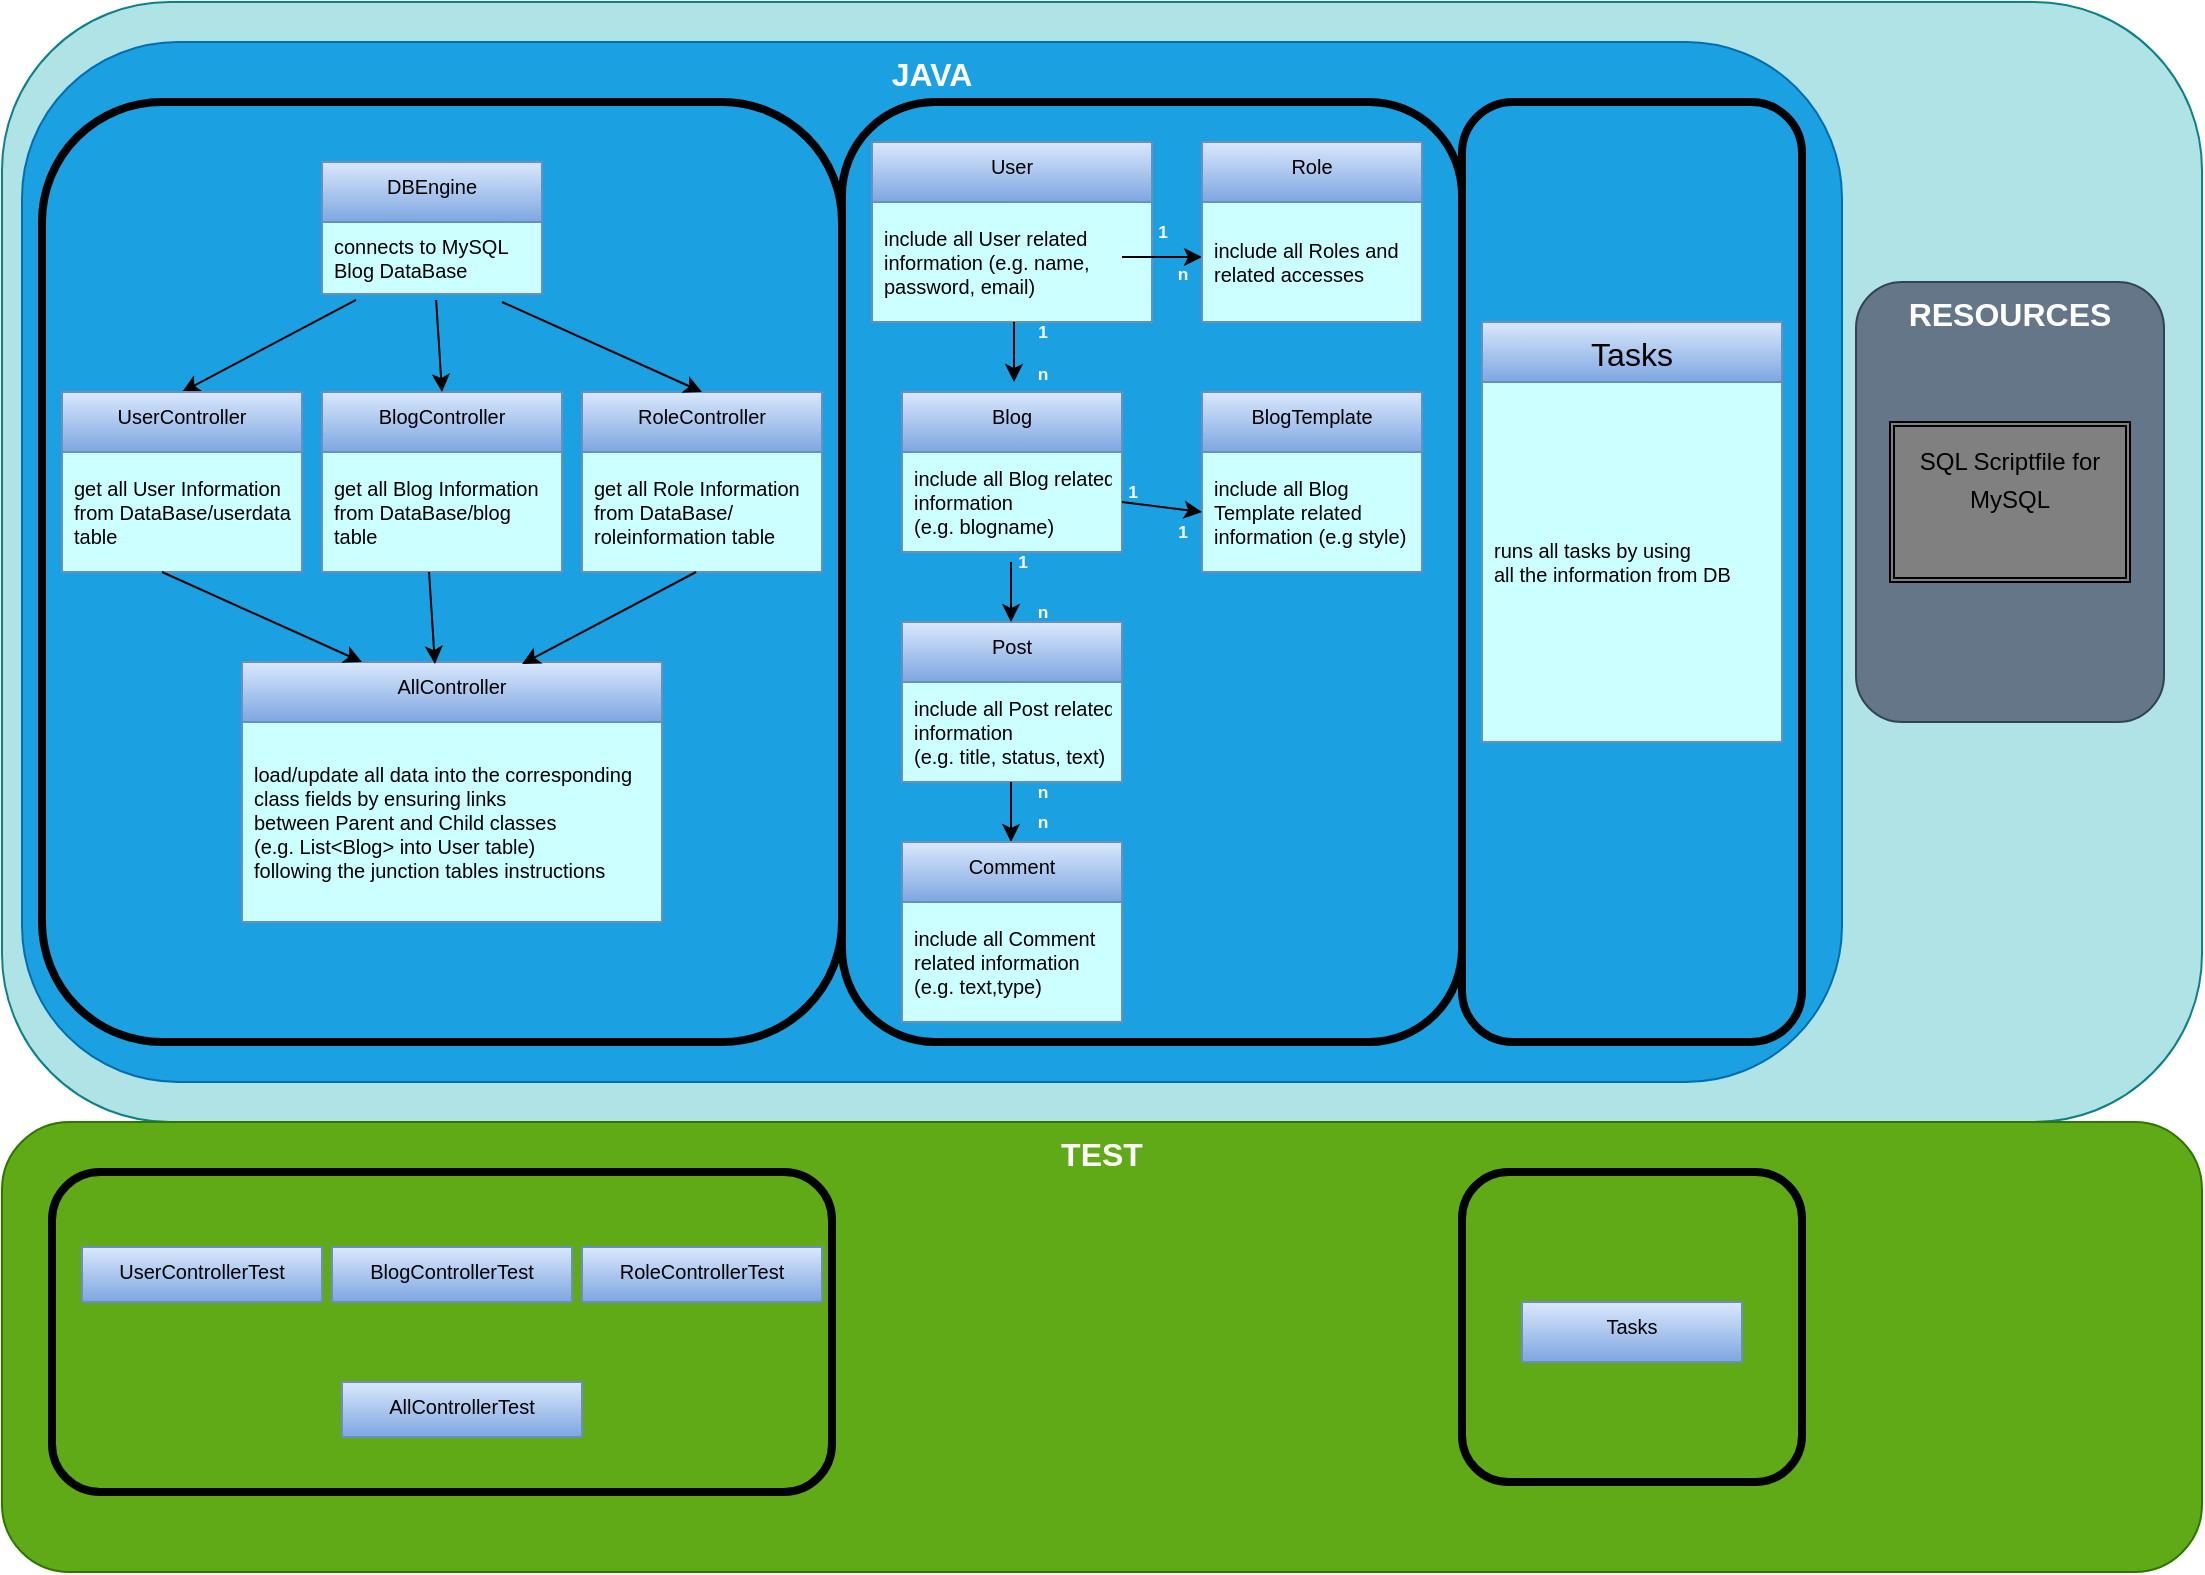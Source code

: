 <mxfile version="15.4.3" type="device"><diagram id="lm6iNeCW5BcKqnpfgQoN" name="Page-1"><mxGraphModel dx="1422" dy="762" grid="1" gridSize="10" guides="1" tooltips="1" connect="1" arrows="1" fold="1" page="1" pageScale="1" pageWidth="827" pageHeight="1169" math="0" shadow="0"><root><mxCell id="0"/><mxCell id="1" parent="0"/><mxCell id="uS-ytEYe3INHneikUx50-2" value="" style="rounded=1;whiteSpace=wrap;html=1;fillColor=#b0e3e6;strokeColor=#0e8088;" vertex="1" parent="1"><mxGeometry x="20" y="20" width="1100" height="560" as="geometry"/></mxCell><mxCell id="uS-ytEYe3INHneikUx50-3" value="&lt;font size=&quot;1&quot;&gt;&lt;b style=&quot;font-size: 16px&quot;&gt;TEST&lt;/b&gt;&lt;/font&gt;" style="rounded=1;whiteSpace=wrap;html=1;fillColor=#60a917;strokeColor=#2D7600;fontColor=#ffffff;align=center;verticalAlign=top;" vertex="1" parent="1"><mxGeometry x="20" y="580" width="1100" height="225" as="geometry"/></mxCell><mxCell id="uS-ytEYe3INHneikUx50-4" value="&lt;font size=&quot;1&quot;&gt;&lt;b style=&quot;font-size: 16px&quot;&gt;JAVA&lt;/b&gt;&lt;/font&gt;" style="rounded=1;whiteSpace=wrap;html=1;fillColor=#1ba1e2;strokeColor=#006EAF;fontColor=#ffffff;align=center;verticalAlign=top;" vertex="1" parent="1"><mxGeometry x="30" y="40" width="910" height="520" as="geometry"/></mxCell><mxCell id="uS-ytEYe3INHneikUx50-5" value="&lt;font style=&quot;font-size: 16px&quot;&gt;RESOURCES&lt;/font&gt;" style="rounded=1;whiteSpace=wrap;html=1;fillColor=#647687;strokeColor=#314354;fontColor=#ffffff;fontStyle=1;align=center;verticalAlign=top;" vertex="1" parent="1"><mxGeometry x="947" y="160" width="154" height="220" as="geometry"/></mxCell><mxCell id="uS-ytEYe3INHneikUx50-6" value="&lt;font style=&quot;font-size: 12px&quot;&gt;SQL Scriptfile for MySQL&lt;/font&gt;" style="shape=ext;double=1;rounded=0;whiteSpace=wrap;html=1;fontSize=16;gradientColor=none;align=center;verticalAlign=top;fillColor=#808080;" vertex="1" parent="1"><mxGeometry x="964" y="230" width="120" height="80" as="geometry"/></mxCell><mxCell id="uS-ytEYe3INHneikUx50-22" value="DBEngine" style="swimlane;fontStyle=0;childLayout=stackLayout;horizontal=1;startSize=30;horizontalStack=0;resizeParent=1;resizeParentMax=0;resizeLast=0;collapsible=1;marginBottom=0;fontSize=10;align=center;verticalAlign=top;fillColor=#dae8fc;strokeColor=#6c8ebf;gradientColor=#7ea6e0;fontColor=#000000;swimlaneFillColor=#CCFFFF;" vertex="1" parent="1"><mxGeometry x="180" y="100" width="110" height="66" as="geometry"/></mxCell><mxCell id="uS-ytEYe3INHneikUx50-23" value="connects to MySQL &#10;Blog DataBase" style="text;strokeColor=none;fillColor=none;align=left;verticalAlign=middle;spacingLeft=4;spacingRight=4;overflow=hidden;points=[[0,0.5],[1,0.5]];portConstraint=eastwest;rotatable=0;fontSize=10;fontColor=#000000;" vertex="1" parent="uS-ytEYe3INHneikUx50-22"><mxGeometry y="30" width="110" height="36" as="geometry"/></mxCell><mxCell id="uS-ytEYe3INHneikUx50-55" style="rounded=0;orthogonalLoop=1;jettySize=auto;html=1;fontSize=13;fontColor=#000000;exitX=0.155;exitY=1.083;exitDx=0;exitDy=0;entryX=0.5;entryY=0;entryDx=0;entryDy=0;exitPerimeter=0;" edge="1" parent="1" source="uS-ytEYe3INHneikUx50-23" target="uS-ytEYe3INHneikUx50-26"><mxGeometry relative="1" as="geometry"/></mxCell><mxCell id="uS-ytEYe3INHneikUx50-26" value="UserController" style="swimlane;fontStyle=0;childLayout=stackLayout;horizontal=1;startSize=30;horizontalStack=0;resizeParent=1;resizeParentMax=0;resizeLast=0;collapsible=1;marginBottom=0;fontSize=10;gradientColor=#7ea6e0;align=center;verticalAlign=top;fontColor=#000000;strokeColor=#6c8ebf;fillColor=#dae8fc;swimlaneFillColor=#CCFFFF;" vertex="1" parent="1"><mxGeometry x="50" y="215" width="120" height="90" as="geometry"/></mxCell><mxCell id="uS-ytEYe3INHneikUx50-38" value="get all User Information&#10;from DataBase/userdata&#10;table" style="text;strokeColor=none;fillColor=none;align=left;verticalAlign=middle;spacingLeft=4;spacingRight=4;overflow=hidden;points=[[0,0.5],[1,0.5]];portConstraint=eastwest;rotatable=0;fontSize=10;fontColor=#000000;" vertex="1" parent="uS-ytEYe3INHneikUx50-26"><mxGeometry y="30" width="120" height="60" as="geometry"/></mxCell><mxCell id="uS-ytEYe3INHneikUx50-28" value="BlogController" style="swimlane;fontStyle=0;childLayout=stackLayout;horizontal=1;startSize=30;horizontalStack=0;resizeParent=1;resizeParentMax=0;resizeLast=0;collapsible=1;marginBottom=0;fontSize=10;gradientColor=#7ea6e0;align=center;verticalAlign=top;fontColor=#000000;strokeColor=#6c8ebf;fillColor=#dae8fc;swimlaneFillColor=#CCFFFF;" vertex="1" parent="1"><mxGeometry x="180" y="215" width="120" height="90" as="geometry"/></mxCell><mxCell id="uS-ytEYe3INHneikUx50-39" value="get all Blog Information&#10;from DataBase/blog&#10;table" style="text;strokeColor=none;fillColor=none;align=left;verticalAlign=middle;spacingLeft=4;spacingRight=4;overflow=hidden;points=[[0,0.5],[1,0.5]];portConstraint=eastwest;rotatable=0;fontSize=10;fontColor=#000000;" vertex="1" parent="uS-ytEYe3INHneikUx50-28"><mxGeometry y="30" width="120" height="60" as="geometry"/></mxCell><mxCell id="uS-ytEYe3INHneikUx50-29" value="RoleController" style="swimlane;fontStyle=0;childLayout=stackLayout;horizontal=1;startSize=30;horizontalStack=0;resizeParent=1;resizeParentMax=0;resizeLast=0;collapsible=1;marginBottom=0;fontSize=10;gradientColor=#7ea6e0;align=center;verticalAlign=top;fontColor=#000000;strokeColor=#6c8ebf;fillColor=#dae8fc;swimlaneFillColor=#CCFFFF;" vertex="1" parent="1"><mxGeometry x="310" y="215" width="120" height="90" as="geometry"/></mxCell><mxCell id="uS-ytEYe3INHneikUx50-40" value="get all Role Information&#10;from DataBase/ &#10;roleinformation table" style="text;strokeColor=none;fillColor=none;align=left;verticalAlign=middle;spacingLeft=4;spacingRight=4;overflow=hidden;points=[[0,0.5],[1,0.5]];portConstraint=eastwest;rotatable=0;fontSize=10;fontColor=#000000;" vertex="1" parent="uS-ytEYe3INHneikUx50-29"><mxGeometry y="30" width="120" height="60" as="geometry"/></mxCell><mxCell id="uS-ytEYe3INHneikUx50-30" value="AllController" style="swimlane;fontStyle=0;childLayout=stackLayout;horizontal=1;startSize=30;horizontalStack=0;resizeParent=1;resizeParentMax=0;resizeLast=0;collapsible=1;marginBottom=0;fontSize=10;gradientColor=#7ea6e0;align=center;verticalAlign=top;fontColor=#000000;strokeColor=#6c8ebf;fillColor=#dae8fc;swimlaneFillColor=#CCFFFF;" vertex="1" parent="1"><mxGeometry x="140" y="350" width="210" height="130" as="geometry"/></mxCell><mxCell id="uS-ytEYe3INHneikUx50-41" value="load/update all data into the corresponding&#10;class fields by ensuring links&#10;between Parent and Child classes&#10;(e.g. List&lt;Blog&gt; into User table)&#10;following the junction tables instructions" style="text;strokeColor=none;fillColor=none;align=left;verticalAlign=middle;spacingLeft=4;spacingRight=4;overflow=hidden;points=[[0,0.5],[1,0.5]];portConstraint=eastwest;rotatable=0;fontSize=10;fontColor=#000000;" vertex="1" parent="uS-ytEYe3INHneikUx50-30"><mxGeometry y="30" width="210" height="100" as="geometry"/></mxCell><mxCell id="uS-ytEYe3INHneikUx50-31" value="User" style="swimlane;fontStyle=0;childLayout=stackLayout;horizontal=1;startSize=30;horizontalStack=0;resizeParent=1;resizeParentMax=0;resizeLast=0;collapsible=1;marginBottom=0;fontSize=10;gradientColor=#7ea6e0;align=center;verticalAlign=top;fontColor=#000000;strokeColor=#6c8ebf;fillColor=#dae8fc;swimlaneFillColor=#CCFFFF;" vertex="1" parent="1"><mxGeometry x="455" y="90" width="140" height="90" as="geometry"/></mxCell><mxCell id="uS-ytEYe3INHneikUx50-68" style="rounded=0;orthogonalLoop=1;jettySize=auto;html=1;fontSize=13;fontColor=#000000;exitX=1;exitY=0.5;exitDx=0;exitDy=0;entryX=0;entryY=0.5;entryDx=0;entryDy=0;" edge="1" parent="uS-ytEYe3INHneikUx50-31"><mxGeometry relative="1" as="geometry"><mxPoint x="125" y="57.5" as="sourcePoint"/><mxPoint x="165" y="57.5" as="targetPoint"/></mxGeometry></mxCell><mxCell id="uS-ytEYe3INHneikUx50-42" value="include all User related &#10;information (e.g. name, &#10;password, email)" style="text;strokeColor=none;fillColor=none;align=left;verticalAlign=middle;spacingLeft=4;spacingRight=4;overflow=hidden;points=[[0,0.5],[1,0.5]];portConstraint=eastwest;rotatable=0;fontSize=10;fontColor=#000000;" vertex="1" parent="uS-ytEYe3INHneikUx50-31"><mxGeometry y="30" width="140" height="60" as="geometry"/></mxCell><mxCell id="uS-ytEYe3INHneikUx50-32" value="Role" style="swimlane;fontStyle=0;childLayout=stackLayout;horizontal=1;startSize=30;horizontalStack=0;resizeParent=1;resizeParentMax=0;resizeLast=0;collapsible=1;marginBottom=0;fontSize=10;gradientColor=#7ea6e0;align=center;verticalAlign=top;fontColor=#000000;strokeColor=#6c8ebf;fillColor=#dae8fc;swimlaneFillColor=#CCFFFF;" vertex="1" parent="1"><mxGeometry x="620" y="90" width="110" height="90" as="geometry"/></mxCell><mxCell id="uS-ytEYe3INHneikUx50-43" value="include all Roles and &#10;related accesses" style="text;strokeColor=none;fillColor=none;align=left;verticalAlign=middle;spacingLeft=4;spacingRight=4;overflow=hidden;points=[[0,0.5],[1,0.5]];portConstraint=eastwest;rotatable=0;fontSize=10;fontColor=#000000;" vertex="1" parent="uS-ytEYe3INHneikUx50-32"><mxGeometry y="30" width="110" height="60" as="geometry"/></mxCell><mxCell id="uS-ytEYe3INHneikUx50-33" value="Blog" style="swimlane;fontStyle=0;childLayout=stackLayout;horizontal=1;startSize=30;horizontalStack=0;resizeParent=1;resizeParentMax=0;resizeLast=0;collapsible=1;marginBottom=0;fontSize=10;gradientColor=#7ea6e0;align=center;verticalAlign=top;fontColor=#000000;strokeColor=#6c8ebf;fillColor=#dae8fc;swimlaneFillColor=#CCFFFF;" vertex="1" parent="1"><mxGeometry x="470" y="215" width="110" height="80" as="geometry"/></mxCell><mxCell id="uS-ytEYe3INHneikUx50-44" value="include all Blog related &#10;information &#10;(e.g. blogname)" style="text;strokeColor=none;fillColor=none;align=left;verticalAlign=middle;spacingLeft=4;spacingRight=4;overflow=hidden;points=[[0,0.5],[1,0.5]];portConstraint=eastwest;rotatable=0;fontSize=10;fontColor=#000000;" vertex="1" parent="uS-ytEYe3INHneikUx50-33"><mxGeometry y="30" width="110" height="50" as="geometry"/></mxCell><mxCell id="uS-ytEYe3INHneikUx50-34" value="Post" style="swimlane;fontStyle=0;childLayout=stackLayout;horizontal=1;startSize=30;horizontalStack=0;resizeParent=1;resizeParentMax=0;resizeLast=0;collapsible=1;marginBottom=0;fontSize=10;gradientColor=#7ea6e0;align=center;verticalAlign=top;fontColor=#000000;strokeColor=#6c8ebf;fillColor=#dae8fc;swimlaneFillColor=#CCFFFF;" vertex="1" parent="1"><mxGeometry x="470" y="330" width="110" height="80" as="geometry"/></mxCell><mxCell id="uS-ytEYe3INHneikUx50-47" value="include all Post related &#10;information &#10;(e.g. title, status, text)" style="text;strokeColor=none;fillColor=none;align=left;verticalAlign=middle;spacingLeft=4;spacingRight=4;overflow=hidden;points=[[0,0.5],[1,0.5]];portConstraint=eastwest;rotatable=0;fontSize=10;fontColor=#000000;" vertex="1" parent="uS-ytEYe3INHneikUx50-34"><mxGeometry y="30" width="110" height="50" as="geometry"/></mxCell><mxCell id="uS-ytEYe3INHneikUx50-65" style="rounded=0;orthogonalLoop=1;jettySize=auto;html=1;fontSize=13;fontColor=#000000;" edge="1" parent="uS-ytEYe3INHneikUx50-34"><mxGeometry relative="1" as="geometry"><mxPoint x="54.5" y="80" as="sourcePoint"/><mxPoint x="54.5" y="110" as="targetPoint"/></mxGeometry></mxCell><mxCell id="uS-ytEYe3INHneikUx50-35" value="Comment" style="swimlane;fontStyle=0;childLayout=stackLayout;horizontal=1;startSize=30;horizontalStack=0;resizeParent=1;resizeParentMax=0;resizeLast=0;collapsible=1;marginBottom=0;fontSize=10;gradientColor=#7ea6e0;align=center;verticalAlign=top;fontColor=#000000;strokeColor=#6c8ebf;fillColor=#dae8fc;swimlaneFillColor=#CCFFFF;" vertex="1" parent="1"><mxGeometry x="470" y="440" width="110" height="90" as="geometry"/></mxCell><mxCell id="uS-ytEYe3INHneikUx50-48" value="include all Comment &#10;related information &#10;(e.g. text,type)" style="text;strokeColor=none;fillColor=none;align=left;verticalAlign=middle;spacingLeft=4;spacingRight=4;overflow=hidden;points=[[0,0.5],[1,0.5]];portConstraint=eastwest;rotatable=0;fontSize=10;fontColor=#000000;" vertex="1" parent="uS-ytEYe3INHneikUx50-35"><mxGeometry y="30" width="110" height="60" as="geometry"/></mxCell><mxCell id="uS-ytEYe3INHneikUx50-36" value="Tasks" style="swimlane;fontStyle=0;childLayout=stackLayout;horizontal=1;startSize=30;horizontalStack=0;resizeParent=1;resizeParentMax=0;resizeLast=0;collapsible=1;marginBottom=0;fontSize=16;gradientColor=#7ea6e0;align=center;verticalAlign=top;fontColor=#000000;strokeColor=#6c8ebf;fillColor=#dae8fc;swimlaneFillColor=#CCFFFF;" vertex="1" parent="1"><mxGeometry x="760" y="180" width="150" height="210" as="geometry"/></mxCell><mxCell id="uS-ytEYe3INHneikUx50-49" value="runs all tasks by using&#10;all the information from DB" style="text;strokeColor=none;fillColor=none;align=left;verticalAlign=middle;spacingLeft=4;spacingRight=4;overflow=hidden;points=[[0,0.5],[1,0.5]];portConstraint=eastwest;rotatable=0;fontSize=10;fontColor=#000000;" vertex="1" parent="uS-ytEYe3INHneikUx50-36"><mxGeometry y="30" width="150" height="180" as="geometry"/></mxCell><mxCell id="uS-ytEYe3INHneikUx50-37" value="Tasks" style="swimlane;fontStyle=0;childLayout=stackLayout;horizontal=1;startSize=30;horizontalStack=0;resizeParent=1;resizeParentMax=0;resizeLast=0;collapsible=1;marginBottom=0;fontSize=10;gradientColor=#7ea6e0;align=center;verticalAlign=top;fontColor=#000000;strokeColor=#6c8ebf;fillColor=#dae8fc;swimlaneFillColor=#CCFFFF;" vertex="1" parent="1"><mxGeometry x="780" y="670" width="110" height="30" as="geometry"/></mxCell><mxCell id="uS-ytEYe3INHneikUx50-45" value="BlogTemplate" style="swimlane;fontStyle=0;childLayout=stackLayout;horizontal=1;startSize=30;horizontalStack=0;resizeParent=1;resizeParentMax=0;resizeLast=0;collapsible=1;marginBottom=0;fontSize=10;gradientColor=#7ea6e0;align=center;verticalAlign=top;fontColor=#000000;strokeColor=#6c8ebf;fillColor=#dae8fc;swimlaneFillColor=#CCFFFF;" vertex="1" parent="1"><mxGeometry x="620" y="215" width="110" height="90" as="geometry"/></mxCell><mxCell id="uS-ytEYe3INHneikUx50-46" value="include all Blog &#10;Template related &#10;information (e.g style)" style="text;strokeColor=none;fillColor=none;align=left;verticalAlign=middle;spacingLeft=4;spacingRight=4;overflow=hidden;points=[[0,0.5],[1,0.5]];portConstraint=eastwest;rotatable=0;fontSize=10;fontColor=#000000;" vertex="1" parent="uS-ytEYe3INHneikUx50-45"><mxGeometry y="30" width="110" height="60" as="geometry"/></mxCell><mxCell id="uS-ytEYe3INHneikUx50-56" style="rounded=0;orthogonalLoop=1;jettySize=auto;html=1;fontSize=13;fontColor=#000000;exitX=0.155;exitY=1.083;exitDx=0;exitDy=0;entryX=0.5;entryY=0;entryDx=0;entryDy=0;exitPerimeter=0;" edge="1" parent="1" target="uS-ytEYe3INHneikUx50-28"><mxGeometry relative="1" as="geometry"><mxPoint x="237.05" y="168.988" as="sourcePoint"/><mxPoint x="150" y="215" as="targetPoint"/></mxGeometry></mxCell><mxCell id="uS-ytEYe3INHneikUx50-57" style="rounded=0;orthogonalLoop=1;jettySize=auto;html=1;fontSize=13;fontColor=#000000;entryX=0.5;entryY=0;entryDx=0;entryDy=0;" edge="1" parent="1" target="uS-ytEYe3INHneikUx50-29"><mxGeometry relative="1" as="geometry"><mxPoint x="270" y="170" as="sourcePoint"/><mxPoint x="250" y="225" as="targetPoint"/><Array as="points"/></mxGeometry></mxCell><mxCell id="uS-ytEYe3INHneikUx50-58" style="rounded=0;orthogonalLoop=1;jettySize=auto;html=1;fontSize=13;fontColor=#000000;exitX=0.155;exitY=1.083;exitDx=0;exitDy=0;entryX=0.5;entryY=0;entryDx=0;entryDy=0;exitPerimeter=0;" edge="1" parent="1"><mxGeometry relative="1" as="geometry"><mxPoint x="367.05" y="304.998" as="sourcePoint"/><mxPoint x="280" y="351.01" as="targetPoint"/><Array as="points"/></mxGeometry></mxCell><mxCell id="uS-ytEYe3INHneikUx50-59" style="rounded=0;orthogonalLoop=1;jettySize=auto;html=1;fontSize=13;fontColor=#000000;exitX=0.155;exitY=1.083;exitDx=0;exitDy=0;entryX=0.5;entryY=0;entryDx=0;entryDy=0;exitPerimeter=0;" edge="1" parent="1"><mxGeometry relative="1" as="geometry"><mxPoint x="233.52" y="304.998" as="sourcePoint"/><mxPoint x="236.47" y="351.01" as="targetPoint"/></mxGeometry></mxCell><mxCell id="uS-ytEYe3INHneikUx50-60" style="rounded=0;orthogonalLoop=1;jettySize=auto;html=1;fontSize=13;fontColor=#000000;entryX=0.5;entryY=0;entryDx=0;entryDy=0;" edge="1" parent="1"><mxGeometry relative="1" as="geometry"><mxPoint x="100" y="305" as="sourcePoint"/><mxPoint x="200" y="350" as="targetPoint"/><Array as="points"/></mxGeometry></mxCell><mxCell id="uS-ytEYe3INHneikUx50-61" style="rounded=0;orthogonalLoop=1;jettySize=auto;html=1;fontSize=13;fontColor=#000000;" edge="1" parent="1"><mxGeometry relative="1" as="geometry"><mxPoint x="526" y="180" as="sourcePoint"/><mxPoint x="526" y="210" as="targetPoint"/></mxGeometry></mxCell><mxCell id="uS-ytEYe3INHneikUx50-64" style="rounded=0;orthogonalLoop=1;jettySize=auto;html=1;fontSize=13;fontColor=#000000;" edge="1" parent="1"><mxGeometry relative="1" as="geometry"><mxPoint x="524.5" y="300" as="sourcePoint"/><mxPoint x="524.5" y="330" as="targetPoint"/></mxGeometry></mxCell><mxCell id="uS-ytEYe3INHneikUx50-66" style="rounded=0;orthogonalLoop=1;jettySize=auto;html=1;fontSize=13;fontColor=#000000;exitX=1;exitY=0.5;exitDx=0;exitDy=0;entryX=0;entryY=0.5;entryDx=0;entryDy=0;" edge="1" parent="1" source="uS-ytEYe3INHneikUx50-44" target="uS-ytEYe3INHneikUx50-46"><mxGeometry relative="1" as="geometry"><mxPoint x="592.05" y="269.498" as="sourcePoint"/><mxPoint x="595" y="315.51" as="targetPoint"/></mxGeometry></mxCell><mxCell id="uS-ytEYe3INHneikUx50-69" value="&lt;h6&gt;&lt;font color=&quot;#ffffff&quot;&gt;1&lt;/font&gt;&lt;/h6&gt;" style="text;html=1;resizable=0;autosize=1;align=center;verticalAlign=middle;points=[];fillColor=none;strokeColor=none;rounded=0;shadow=0;glass=0;fontSize=13;fontColor=#000000;" vertex="1" parent="1"><mxGeometry x="530" y="155" width="20" height="60" as="geometry"/></mxCell><mxCell id="uS-ytEYe3INHneikUx50-70" value="&lt;h6&gt;&lt;font color=&quot;#ffffff&quot;&gt;n&lt;/font&gt;&lt;/h6&gt;" style="text;html=1;resizable=0;autosize=1;align=center;verticalAlign=middle;points=[];fillColor=none;strokeColor=none;rounded=0;shadow=0;glass=0;fontSize=13;fontColor=#000000;" vertex="1" parent="1"><mxGeometry x="530" y="176" width="20" height="60" as="geometry"/></mxCell><mxCell id="uS-ytEYe3INHneikUx50-72" value="&lt;h6&gt;&lt;font color=&quot;#ffffff&quot;&gt;n&lt;/font&gt;&lt;/h6&gt;" style="text;html=1;resizable=0;autosize=1;align=center;verticalAlign=middle;points=[];fillColor=none;strokeColor=none;rounded=0;shadow=0;glass=0;fontSize=13;fontColor=#000000;" vertex="1" parent="1"><mxGeometry x="600" y="126" width="20" height="60" as="geometry"/></mxCell><mxCell id="uS-ytEYe3INHneikUx50-73" value="&lt;h6&gt;&lt;font color=&quot;#ffffff&quot;&gt;n&lt;/font&gt;&lt;/h6&gt;" style="text;html=1;resizable=0;autosize=1;align=center;verticalAlign=middle;points=[];fillColor=none;strokeColor=none;rounded=0;shadow=0;glass=0;fontSize=13;fontColor=#000000;" vertex="1" parent="1"><mxGeometry x="530" y="385" width="20" height="60" as="geometry"/></mxCell><mxCell id="uS-ytEYe3INHneikUx50-74" value="&lt;h6&gt;&lt;font color=&quot;#ffffff&quot;&gt;1&lt;/font&gt;&lt;/h6&gt;" style="text;html=1;resizable=0;autosize=1;align=center;verticalAlign=middle;points=[];fillColor=none;strokeColor=none;rounded=0;shadow=0;glass=0;fontSize=13;fontColor=#000000;" vertex="1" parent="1"><mxGeometry x="590" y="105" width="20" height="60" as="geometry"/></mxCell><mxCell id="uS-ytEYe3INHneikUx50-76" value="&lt;h6&gt;&lt;font color=&quot;#ffffff&quot;&gt;1&lt;/font&gt;&lt;/h6&gt;" style="text;html=1;resizable=0;autosize=1;align=center;verticalAlign=middle;points=[];fillColor=none;strokeColor=none;rounded=0;shadow=0;glass=0;fontSize=13;fontColor=#000000;" vertex="1" parent="1"><mxGeometry x="520" y="270" width="20" height="60" as="geometry"/></mxCell><mxCell id="uS-ytEYe3INHneikUx50-77" value="&lt;h6&gt;&lt;font color=&quot;#ffffff&quot;&gt;1&lt;/font&gt;&lt;/h6&gt;" style="text;html=1;resizable=0;autosize=1;align=center;verticalAlign=middle;points=[];fillColor=none;strokeColor=none;rounded=0;shadow=0;glass=0;fontSize=13;fontColor=#000000;" vertex="1" parent="1"><mxGeometry x="600" y="255" width="20" height="60" as="geometry"/></mxCell><mxCell id="uS-ytEYe3INHneikUx50-79" value="&lt;h6&gt;&lt;font color=&quot;#ffffff&quot;&gt;n&lt;/font&gt;&lt;/h6&gt;" style="text;html=1;resizable=0;autosize=1;align=center;verticalAlign=middle;points=[];fillColor=none;strokeColor=none;rounded=0;shadow=0;glass=0;fontSize=13;fontColor=#000000;" vertex="1" parent="1"><mxGeometry x="530" y="295" width="20" height="60" as="geometry"/></mxCell><mxCell id="uS-ytEYe3INHneikUx50-81" value="&lt;h6&gt;&lt;font color=&quot;#ffffff&quot;&gt;n&lt;/font&gt;&lt;/h6&gt;" style="text;html=1;resizable=0;autosize=1;align=center;verticalAlign=middle;points=[];fillColor=none;strokeColor=none;rounded=0;shadow=0;glass=0;fontSize=13;fontColor=#000000;" vertex="1" parent="1"><mxGeometry x="530" y="400" width="20" height="60" as="geometry"/></mxCell><mxCell id="uS-ytEYe3INHneikUx50-82" value="UserControllerTest" style="swimlane;fontStyle=0;childLayout=stackLayout;horizontal=1;startSize=30;horizontalStack=0;resizeParent=1;resizeParentMax=0;resizeLast=0;collapsible=1;marginBottom=0;fontSize=10;gradientColor=#7ea6e0;align=center;verticalAlign=top;fontColor=#000000;strokeColor=#6c8ebf;fillColor=#dae8fc;swimlaneFillColor=#CCFFFF;" vertex="1" parent="1"><mxGeometry x="60" y="642.5" width="120" height="27.5" as="geometry"/></mxCell><mxCell id="uS-ytEYe3INHneikUx50-84" value="BlogControllerTest" style="swimlane;fontStyle=0;childLayout=stackLayout;horizontal=1;startSize=30;horizontalStack=0;resizeParent=1;resizeParentMax=0;resizeLast=0;collapsible=1;marginBottom=0;fontSize=10;gradientColor=#7ea6e0;align=center;verticalAlign=top;fontColor=#000000;strokeColor=#6c8ebf;fillColor=#dae8fc;swimlaneFillColor=#CCFFFF;" vertex="1" parent="1"><mxGeometry x="185" y="642.5" width="120" height="27.5" as="geometry"/></mxCell><mxCell id="uS-ytEYe3INHneikUx50-85" value="RoleControllerTest" style="swimlane;fontStyle=0;childLayout=stackLayout;horizontal=1;startSize=30;horizontalStack=0;resizeParent=1;resizeParentMax=0;resizeLast=0;collapsible=1;marginBottom=0;fontSize=10;gradientColor=#7ea6e0;align=center;verticalAlign=top;fontColor=#000000;strokeColor=#6c8ebf;fillColor=#dae8fc;swimlaneFillColor=#CCFFFF;" vertex="1" parent="1"><mxGeometry x="310" y="642.5" width="120" height="27.5" as="geometry"/></mxCell><mxCell id="uS-ytEYe3INHneikUx50-86" value="AllControllerTest" style="swimlane;fontStyle=0;childLayout=stackLayout;horizontal=1;startSize=30;horizontalStack=0;resizeParent=1;resizeParentMax=0;resizeLast=0;collapsible=1;marginBottom=0;fontSize=10;gradientColor=#7ea6e0;align=center;verticalAlign=top;fontColor=#000000;strokeColor=#6c8ebf;fillColor=#dae8fc;swimlaneFillColor=#CCFFFF;" vertex="1" parent="1"><mxGeometry x="190" y="710" width="120" height="27.5" as="geometry"/></mxCell><mxCell id="uS-ytEYe3INHneikUx50-87" value="" style="rounded=1;whiteSpace=wrap;html=1;shadow=0;glass=0;fontSize=16;fontColor=#FFFFFF;strokeWidth=4;fillColor=none;gradientColor=none;align=center;verticalAlign=top;backgroundOutline=1;" vertex="1" parent="1"><mxGeometry x="40" y="70" width="400" height="470" as="geometry"/></mxCell><mxCell id="uS-ytEYe3INHneikUx50-88" value="" style="rounded=1;whiteSpace=wrap;html=1;shadow=0;glass=0;fontSize=16;fontColor=#FFFFFF;strokeWidth=4;fillColor=none;gradientColor=none;align=center;verticalAlign=top;backgroundOutline=1;" vertex="1" parent="1"><mxGeometry x="440" y="70" width="310" height="470" as="geometry"/></mxCell><mxCell id="uS-ytEYe3INHneikUx50-89" value="" style="rounded=1;whiteSpace=wrap;html=1;shadow=0;glass=0;fontSize=16;fontColor=#FFFFFF;strokeWidth=4;fillColor=none;gradientColor=none;align=center;verticalAlign=top;backgroundOutline=1;" vertex="1" parent="1"><mxGeometry x="750" y="70" width="170" height="470" as="geometry"/></mxCell><mxCell id="uS-ytEYe3INHneikUx50-90" value="" style="rounded=1;whiteSpace=wrap;html=1;shadow=0;glass=0;fontSize=16;fontColor=#FFFFFF;strokeWidth=4;fillColor=none;gradientColor=none;align=center;verticalAlign=top;backgroundOutline=1;" vertex="1" parent="1"><mxGeometry x="750" y="605" width="170" height="155" as="geometry"/></mxCell><mxCell id="uS-ytEYe3INHneikUx50-91" value="" style="rounded=1;whiteSpace=wrap;html=1;shadow=0;glass=0;fontSize=16;fontColor=#FFFFFF;strokeWidth=4;fillColor=none;gradientColor=none;align=center;verticalAlign=top;backgroundOutline=1;" vertex="1" parent="1"><mxGeometry x="45" y="605" width="390" height="160" as="geometry"/></mxCell><mxCell id="uS-ytEYe3INHneikUx50-94" value="&lt;h6&gt;&lt;font color=&quot;#ffffff&quot;&gt;1&lt;/font&gt;&lt;/h6&gt;" style="text;html=1;resizable=0;autosize=1;align=center;verticalAlign=middle;points=[];fillColor=none;strokeColor=none;rounded=0;shadow=0;glass=0;fontSize=13;fontColor=#000000;" vertex="1" parent="1"><mxGeometry x="575" y="235" width="20" height="60" as="geometry"/></mxCell></root></mxGraphModel></diagram></mxfile>